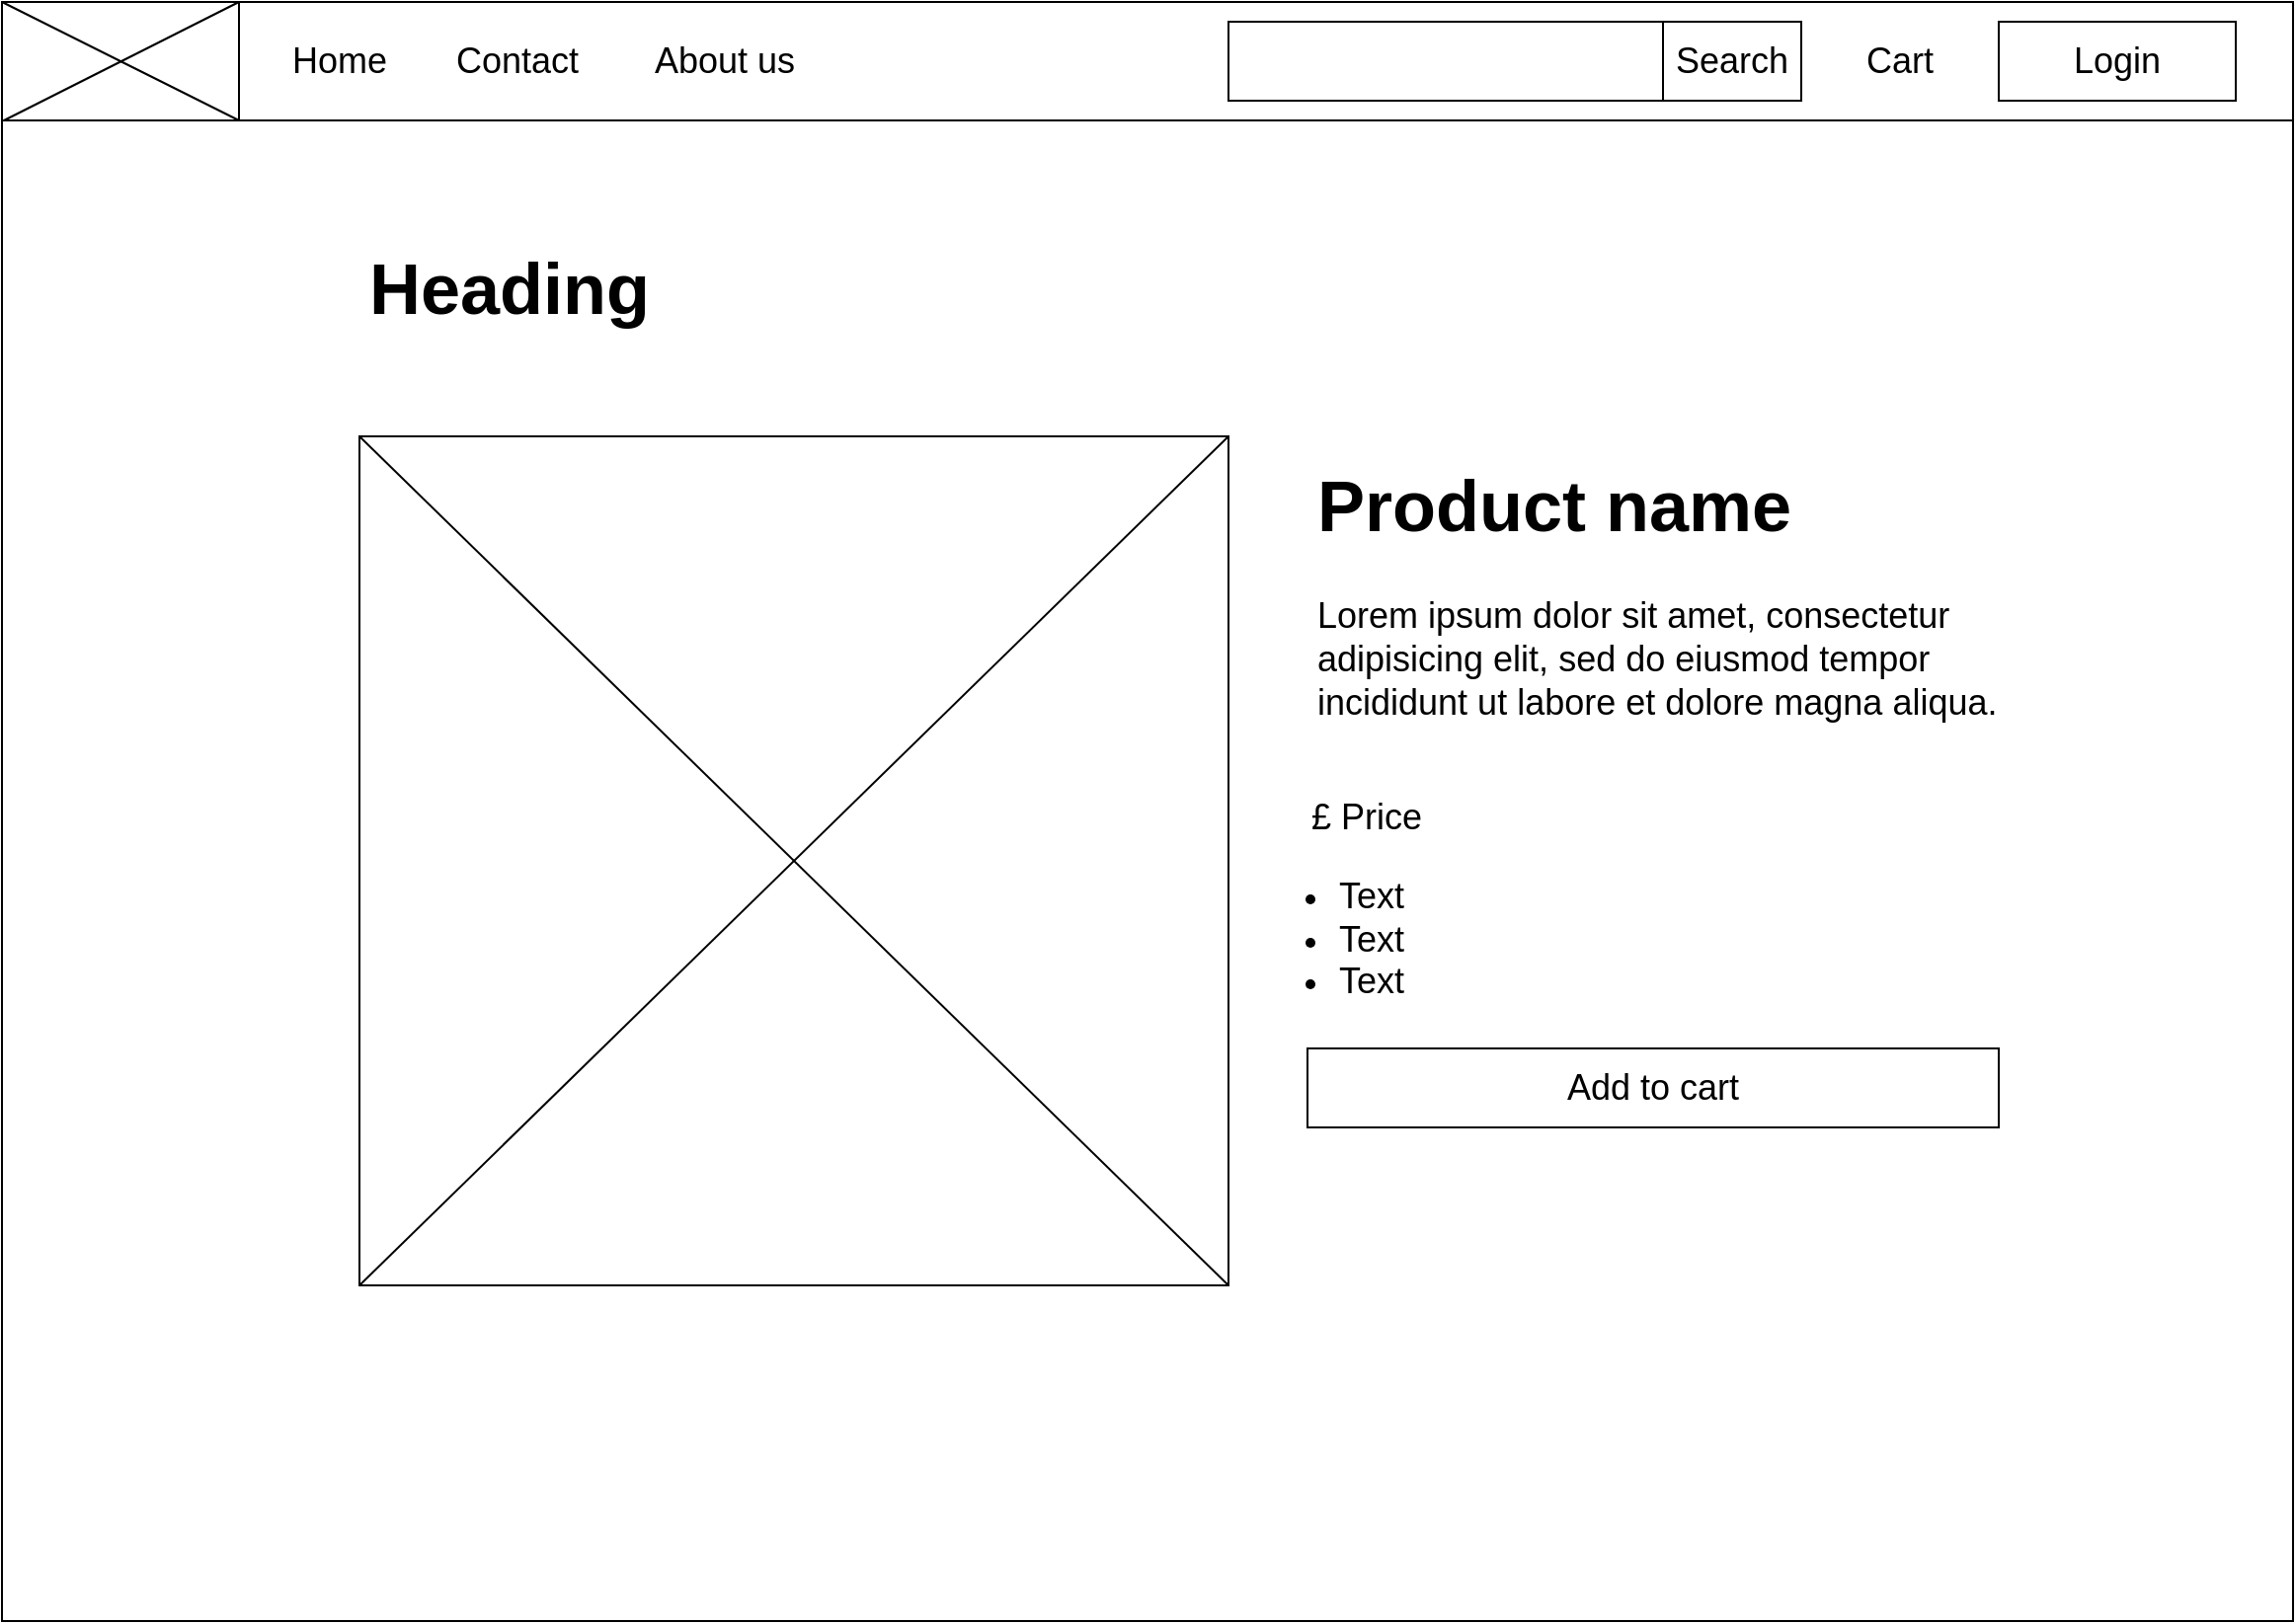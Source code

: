 <mxfile version="16.5.1" type="device"><diagram id="-jmMDqyjU1AFBZjA5C-O" name="Page-1"><mxGraphModel dx="1296" dy="1206" grid="1" gridSize="10" guides="1" tooltips="1" connect="1" arrows="1" fold="1" page="1" pageScale="1" pageWidth="1169" pageHeight="827" math="0" shadow="0"><root><mxCell id="0"/><mxCell id="1" parent="0"/><mxCell id="rntFweMXJMSgPCYtS-t_-2" value="" style="rounded=0;whiteSpace=wrap;html=1;" vertex="1" parent="1"><mxGeometry x="9" width="1160" height="820" as="geometry"/></mxCell><mxCell id="rntFweMXJMSgPCYtS-t_-3" value="" style="rounded=0;whiteSpace=wrap;html=1;" vertex="1" parent="1"><mxGeometry x="9" width="1160" height="60" as="geometry"/></mxCell><mxCell id="rntFweMXJMSgPCYtS-t_-11" value="Home" style="text;html=1;strokeColor=none;fillColor=none;align=center;verticalAlign=middle;whiteSpace=wrap;rounded=0;fontSize=18;" vertex="1" parent="1"><mxGeometry x="150" y="15" width="60" height="30" as="geometry"/></mxCell><mxCell id="rntFweMXJMSgPCYtS-t_-12" value="" style="rounded=0;whiteSpace=wrap;html=1;fontSize=18;" vertex="1" parent="1"><mxGeometry x="9" width="120" height="60" as="geometry"/></mxCell><mxCell id="rntFweMXJMSgPCYtS-t_-13" value="" style="endArrow=none;html=1;rounded=0;fontSize=18;entryX=0;entryY=0;entryDx=0;entryDy=0;exitX=1;exitY=1;exitDx=0;exitDy=0;" edge="1" parent="1" source="rntFweMXJMSgPCYtS-t_-12" target="rntFweMXJMSgPCYtS-t_-12"><mxGeometry width="50" height="50" relative="1" as="geometry"><mxPoint x="120" y="200" as="sourcePoint"/><mxPoint x="170" y="150" as="targetPoint"/></mxGeometry></mxCell><mxCell id="rntFweMXJMSgPCYtS-t_-14" value="" style="endArrow=none;html=1;rounded=0;fontSize=18;exitX=1;exitY=0;exitDx=0;exitDy=0;" edge="1" parent="1" source="rntFweMXJMSgPCYtS-t_-12"><mxGeometry width="50" height="50" relative="1" as="geometry"><mxPoint x="139" y="70" as="sourcePoint"/><mxPoint x="10" y="60" as="targetPoint"/></mxGeometry></mxCell><mxCell id="rntFweMXJMSgPCYtS-t_-15" value="Contact" style="text;html=1;strokeColor=none;fillColor=none;align=center;verticalAlign=middle;whiteSpace=wrap;rounded=0;fontSize=18;" vertex="1" parent="1"><mxGeometry x="240" y="15" width="60" height="30" as="geometry"/></mxCell><mxCell id="rntFweMXJMSgPCYtS-t_-16" value="About us" style="text;html=1;strokeColor=none;fillColor=none;align=center;verticalAlign=middle;whiteSpace=wrap;rounded=0;fontSize=18;" vertex="1" parent="1"><mxGeometry x="320" y="15" width="110" height="30" as="geometry"/></mxCell><mxCell id="rntFweMXJMSgPCYtS-t_-17" value="Login" style="rounded=0;whiteSpace=wrap;html=1;fontSize=18;" vertex="1" parent="1"><mxGeometry x="1020" y="10" width="120" height="40" as="geometry"/></mxCell><mxCell id="rntFweMXJMSgPCYtS-t_-18" value="Cart" style="text;html=1;strokeColor=none;fillColor=none;align=center;verticalAlign=middle;whiteSpace=wrap;rounded=0;fontSize=18;" vertex="1" parent="1"><mxGeometry x="940" y="15" width="60" height="30" as="geometry"/></mxCell><mxCell id="rntFweMXJMSgPCYtS-t_-20" value="" style="rounded=0;whiteSpace=wrap;html=1;fontSize=18;" vertex="1" parent="1"><mxGeometry x="630" y="10" width="290" height="40" as="geometry"/></mxCell><mxCell id="rntFweMXJMSgPCYtS-t_-21" value="" style="rounded=0;whiteSpace=wrap;html=1;fontSize=18;" vertex="1" parent="1"><mxGeometry x="850" y="10" width="70" height="40" as="geometry"/></mxCell><mxCell id="rntFweMXJMSgPCYtS-t_-22" value="Search" style="text;html=1;strokeColor=none;fillColor=none;align=center;verticalAlign=middle;whiteSpace=wrap;rounded=0;fontSize=18;" vertex="1" parent="1"><mxGeometry x="855" y="15" width="60" height="30" as="geometry"/></mxCell><mxCell id="rntFweMXJMSgPCYtS-t_-154" value="" style="rounded=0;whiteSpace=wrap;html=1;fontSize=18;" vertex="1" parent="1"><mxGeometry x="190" y="220" width="440" height="430" as="geometry"/></mxCell><mxCell id="rntFweMXJMSgPCYtS-t_-155" value="&lt;h1&gt;Heading&lt;/h1&gt;" style="text;html=1;strokeColor=none;fillColor=none;spacing=5;spacingTop=-20;whiteSpace=wrap;overflow=hidden;rounded=0;fontSize=18;" vertex="1" parent="1"><mxGeometry x="190" y="110" width="190" height="70" as="geometry"/></mxCell><mxCell id="rntFweMXJMSgPCYtS-t_-156" value="&lt;h1&gt;Product name&lt;/h1&gt;&lt;p&gt;Lorem ipsum dolor sit amet, consectetur adipisicing elit, sed do eiusmod tempor incididunt ut labore et dolore magna aliqua.&lt;/p&gt;" style="text;html=1;strokeColor=none;fillColor=none;spacing=5;spacingTop=-20;whiteSpace=wrap;overflow=hidden;rounded=0;fontSize=18;" vertex="1" parent="1"><mxGeometry x="670" y="220" width="380" height="160" as="geometry"/></mxCell><mxCell id="rntFweMXJMSgPCYtS-t_-157" value="£ Price" style="text;html=1;strokeColor=none;fillColor=none;align=center;verticalAlign=middle;whiteSpace=wrap;rounded=0;fontSize=18;" vertex="1" parent="1"><mxGeometry x="670" y="398" width="60" height="30" as="geometry"/></mxCell><mxCell id="rntFweMXJMSgPCYtS-t_-158" value="&lt;div&gt;&lt;ul&gt;&lt;li&gt;Text&lt;/li&gt;&lt;li&gt;Text&lt;/li&gt;&lt;li&gt;Text&lt;/li&gt;&lt;/ul&gt;&lt;/div&gt;" style="text;html=1;strokeColor=none;fillColor=none;align=center;verticalAlign=middle;whiteSpace=wrap;rounded=0;fontSize=18;" vertex="1" parent="1"><mxGeometry x="660" y="460" width="45" height="30" as="geometry"/></mxCell><mxCell id="rntFweMXJMSgPCYtS-t_-159" value="Add to cart" style="rounded=0;whiteSpace=wrap;html=1;fontSize=18;" vertex="1" parent="1"><mxGeometry x="670" y="530" width="350" height="40" as="geometry"/></mxCell><mxCell id="rntFweMXJMSgPCYtS-t_-160" value="" style="endArrow=none;html=1;rounded=0;fontSize=18;entryX=1;entryY=0;entryDx=0;entryDy=0;exitX=0;exitY=1;exitDx=0;exitDy=0;" edge="1" parent="1" source="rntFweMXJMSgPCYtS-t_-154" target="rntFweMXJMSgPCYtS-t_-154"><mxGeometry width="50" height="50" relative="1" as="geometry"><mxPoint x="480" y="350" as="sourcePoint"/><mxPoint x="530" y="300" as="targetPoint"/></mxGeometry></mxCell><mxCell id="rntFweMXJMSgPCYtS-t_-161" value="" style="endArrow=none;html=1;rounded=0;fontSize=18;entryX=1;entryY=1;entryDx=0;entryDy=0;exitX=0;exitY=0;exitDx=0;exitDy=0;" edge="1" parent="1" source="rntFweMXJMSgPCYtS-t_-154" target="rntFweMXJMSgPCYtS-t_-154"><mxGeometry width="50" height="50" relative="1" as="geometry"><mxPoint x="200" y="660" as="sourcePoint"/><mxPoint x="640" y="230" as="targetPoint"/></mxGeometry></mxCell></root></mxGraphModel></diagram></mxfile>